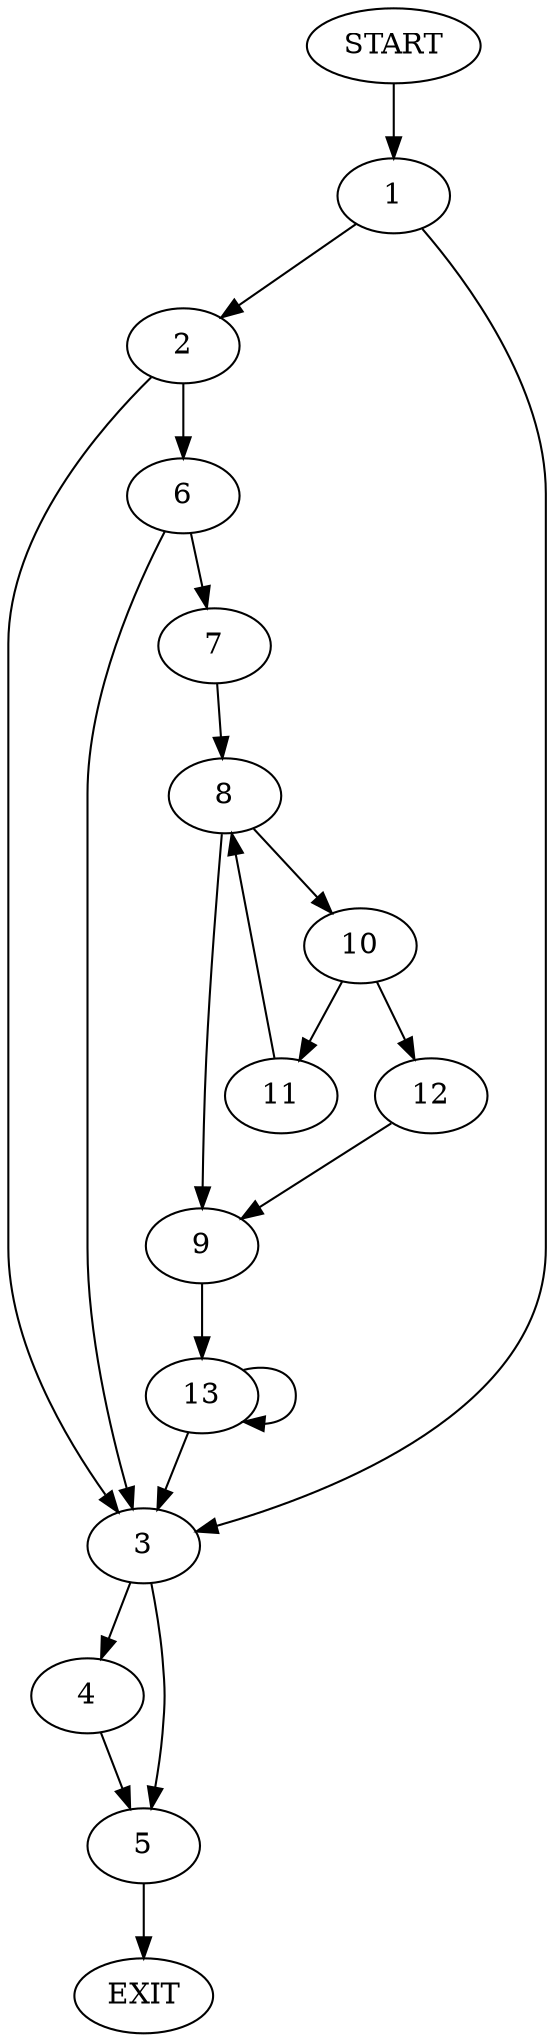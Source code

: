 digraph {
0 [label="START"]
14 [label="EXIT"]
0 -> 1
1 -> 2
1 -> 3
3 -> 4
3 -> 5
2 -> 6
2 -> 3
6 -> 7
6 -> 3
7 -> 8
8 -> 9
8 -> 10
10 -> 11
10 -> 12
9 -> 13
12 -> 9
11 -> 8
13 -> 13
13 -> 3
5 -> 14
4 -> 5
}
